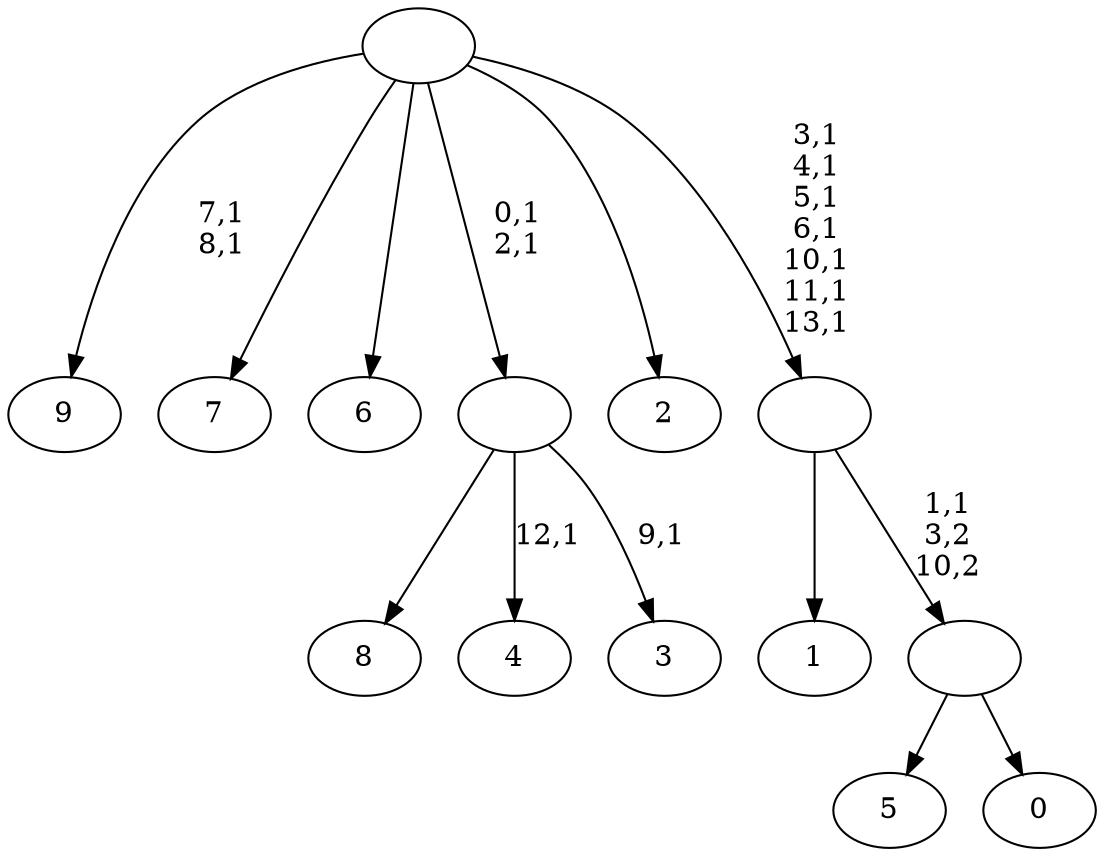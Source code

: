 digraph T {
	24 [label="9"]
	21 [label="8"]
	20 [label="7"]
	19 [label="6"]
	18 [label="5"]
	17 [label="4"]
	15 [label="3"]
	13 [label=""]
	11 [label="2"]
	10 [label="1"]
	9 [label="0"]
	8 [label=""]
	7 [label=""]
	0 [label=""]
	13 -> 15 [label="9,1"]
	13 -> 17 [label="12,1"]
	13 -> 21 [label=""]
	8 -> 18 [label=""]
	8 -> 9 [label=""]
	7 -> 10 [label=""]
	7 -> 8 [label="1,1\n3,2\n10,2"]
	0 -> 7 [label="3,1\n4,1\n5,1\n6,1\n10,1\n11,1\n13,1"]
	0 -> 13 [label="0,1\n2,1"]
	0 -> 24 [label="7,1\n8,1"]
	0 -> 20 [label=""]
	0 -> 19 [label=""]
	0 -> 11 [label=""]
}
